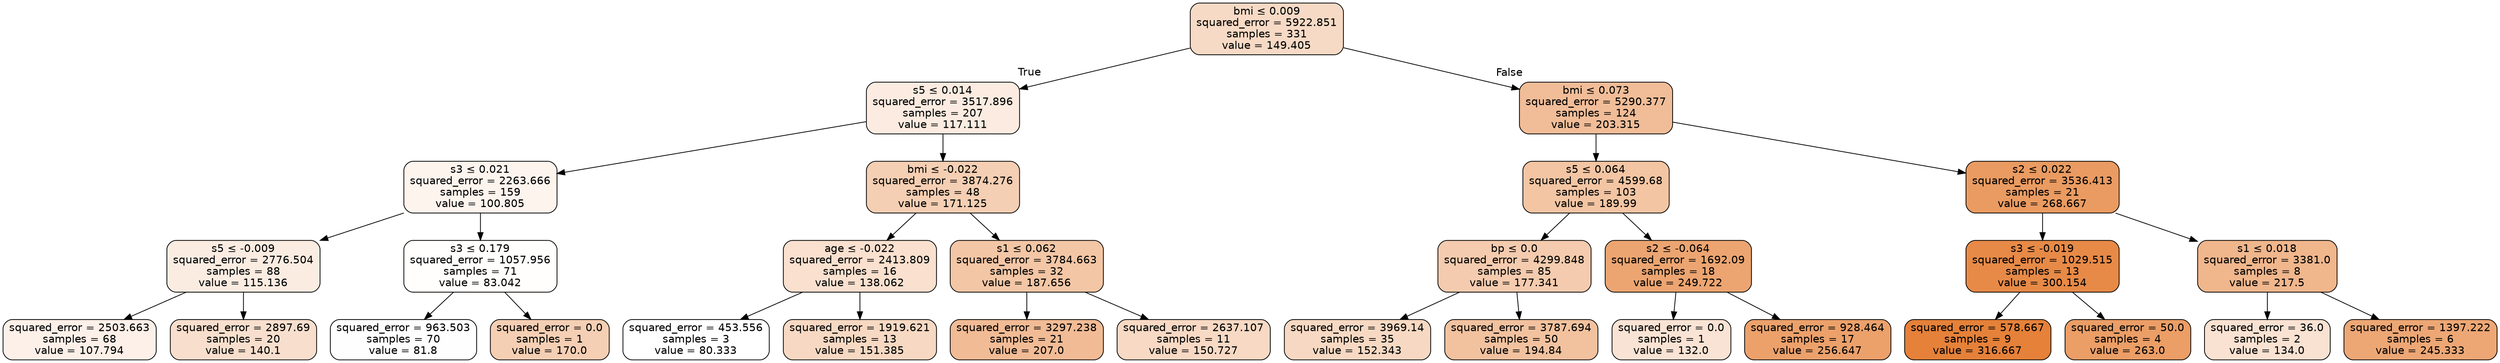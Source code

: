 digraph Tree {
node [shape=box, style="filled, rounded", color="black", fontname="helvetica"] ;
edge [fontname="helvetica"] ;
0 [label=<bmi &le; 0.009<br/>squared_error = 5922.851<br/>samples = 331<br/>value = 149.405>, fillcolor="#f7dac5"] ;
1 [label=<s5 &le; 0.014<br/>squared_error = 3517.896<br/>samples = 207<br/>value = 117.111>, fillcolor="#fbebe0"] ;
0 -> 1 [labeldistance=2.5, labelangle=45, headlabel="True"] ;
2 [label=<s3 &le; 0.021<br/>squared_error = 2263.666<br/>samples = 159<br/>value = 100.805>, fillcolor="#fdf4ee"] ;
1 -> 2 ;
3 [label=<s5 &le; -0.009<br/>squared_error = 2776.504<br/>samples = 88<br/>value = 115.136>, fillcolor="#fbece2"] ;
2 -> 3 ;
4 [label=<squared_error = 2503.663<br/>samples = 68<br/>value = 107.794>, fillcolor="#fcf0e8"] ;
3 -> 4 ;
5 [label=<squared_error = 2897.69<br/>samples = 20<br/>value = 140.1>, fillcolor="#f8dfcd"] ;
3 -> 5 ;
6 [label=<s3 &le; 0.179<br/>squared_error = 1057.956<br/>samples = 71<br/>value = 83.042>, fillcolor="#fffefd"] ;
2 -> 6 ;
7 [label=<squared_error = 963.503<br/>samples = 70<br/>value = 81.8>, fillcolor="#fffefe"] ;
6 -> 7 ;
8 [label=<squared_error = 0.0<br/>samples = 1<br/>value = 170.0>, fillcolor="#f5cfb4"] ;
6 -> 8 ;
9 [label=<bmi &le; -0.022<br/>squared_error = 3874.276<br/>samples = 48<br/>value = 171.125>, fillcolor="#f5cfb3"] ;
1 -> 9 ;
10 [label=<age &le; -0.022<br/>squared_error = 2413.809<br/>samples = 16<br/>value = 138.062>, fillcolor="#f9e0cf"] ;
9 -> 10 ;
11 [label=<squared_error = 453.556<br/>samples = 3<br/>value = 80.333>, fillcolor="#ffffff"] ;
10 -> 11 ;
12 [label=<squared_error = 1919.621<br/>samples = 13<br/>value = 151.385>, fillcolor="#f7d9c3"] ;
10 -> 12 ;
13 [label=<s1 &le; 0.062<br/>squared_error = 3784.663<br/>samples = 32<br/>value = 187.656>, fillcolor="#f3c6a5"] ;
9 -> 13 ;
14 [label=<squared_error = 3297.238<br/>samples = 21<br/>value = 207.0>, fillcolor="#f1bb95"] ;
13 -> 14 ;
15 [label=<squared_error = 2637.107<br/>samples = 11<br/>value = 150.727>, fillcolor="#f7d9c4"] ;
13 -> 15 ;
16 [label=<bmi &le; 0.073<br/>squared_error = 5290.377<br/>samples = 124<br/>value = 203.315>, fillcolor="#f1bd98"] ;
0 -> 16 [labeldistance=2.5, labelangle=-45, headlabel="False"] ;
17 [label=<s5 &le; 0.064<br/>squared_error = 4599.68<br/>samples = 103<br/>value = 189.99>, fillcolor="#f3c5a3"] ;
16 -> 17 ;
18 [label=<bp &le; 0.0<br/>squared_error = 4299.848<br/>samples = 85<br/>value = 177.341>, fillcolor="#f4cbae"] ;
17 -> 18 ;
19 [label=<squared_error = 3969.14<br/>samples = 35<br/>value = 152.343>, fillcolor="#f7d9c3"] ;
18 -> 19 ;
20 [label=<squared_error = 3787.694<br/>samples = 50<br/>value = 194.84>, fillcolor="#f2c29f"] ;
18 -> 20 ;
21 [label=<s2 &le; -0.064<br/>squared_error = 1692.09<br/>samples = 18<br/>value = 249.722>, fillcolor="#eca571"] ;
17 -> 21 ;
22 [label=<squared_error = 0.0<br/>samples = 1<br/>value = 132.0>, fillcolor="#f9e3d4"] ;
21 -> 22 ;
23 [label=<squared_error = 928.464<br/>samples = 17<br/>value = 256.647>, fillcolor="#eca16b"] ;
21 -> 23 ;
24 [label=<s2 &le; 0.022<br/>squared_error = 3536.413<br/>samples = 21<br/>value = 268.667>, fillcolor="#ea9b61"] ;
16 -> 24 ;
25 [label=<s3 &le; -0.019<br/>squared_error = 1029.515<br/>samples = 13<br/>value = 300.154>, fillcolor="#e78a47"] ;
24 -> 25 ;
26 [label=<squared_error = 578.667<br/>samples = 9<br/>value = 316.667>, fillcolor="#e58139"] ;
25 -> 26 ;
27 [label=<squared_error = 50.0<br/>samples = 4<br/>value = 263.0>, fillcolor="#eb9e66"] ;
25 -> 27 ;
28 [label=<s1 &le; 0.018<br/>squared_error = 3381.0<br/>samples = 8<br/>value = 217.5>, fillcolor="#f0b68c"] ;
24 -> 28 ;
29 [label=<squared_error = 36.0<br/>samples = 2<br/>value = 134.0>, fillcolor="#f9e2d2"] ;
28 -> 29 ;
30 [label=<squared_error = 1397.222<br/>samples = 6<br/>value = 245.333>, fillcolor="#eda775"] ;
28 -> 30 ;
}
